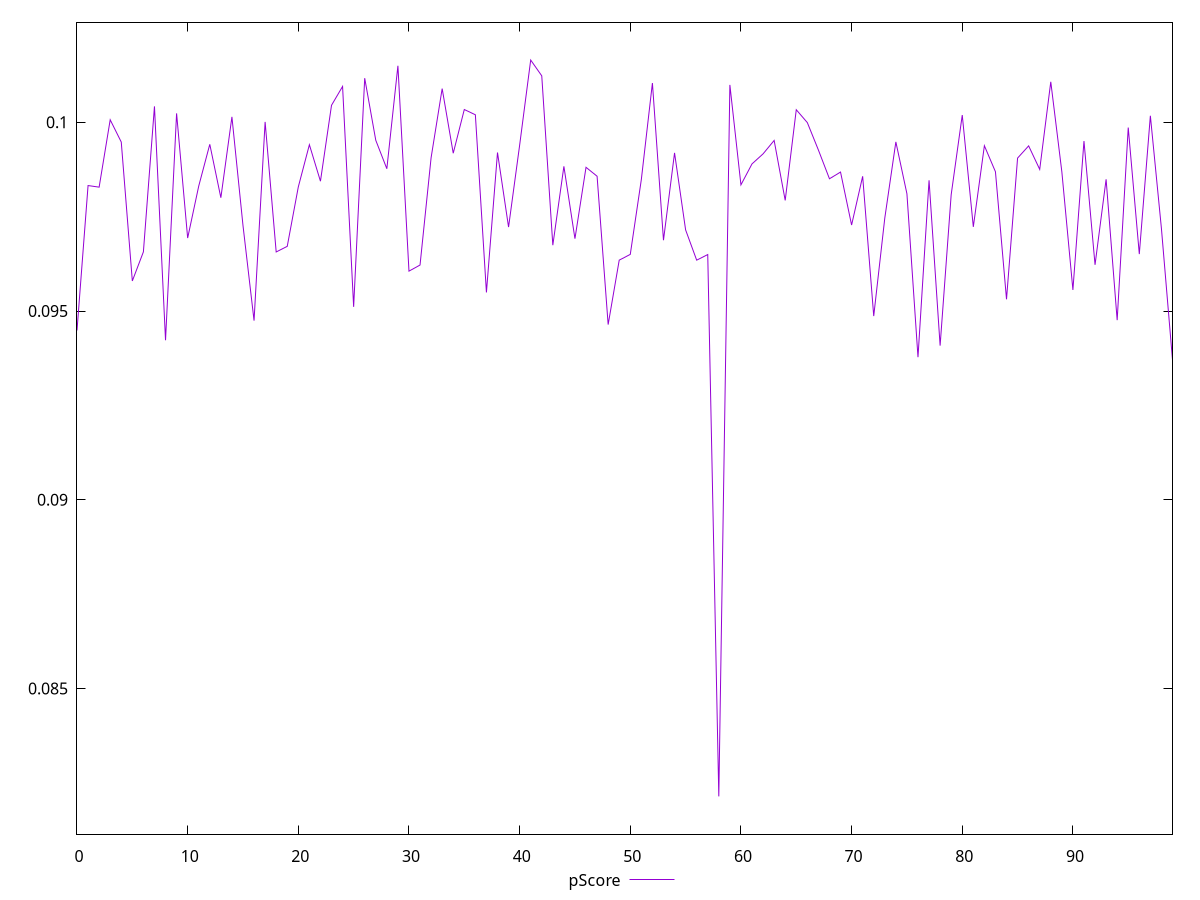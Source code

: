 reset

$pScore <<EOF
0 0.09448693542778636
1 0.0983255623236462
2 0.09828300525278671
3 0.10006768516057091
4 0.0994777503978409
5 0.09579799581717019
6 0.09656889784944561
7 0.10042251149710857
8 0.0942278598425414
9 0.10023724574996407
10 0.09693466320810035
11 0.09831073798224838
12 0.09941823480071887
13 0.09800252030951062
14 0.10014460996004915
15 0.09726738380086708
16 0.09474639594856904
17 0.10001191931251768
18 0.09656603487748527
19 0.0967151422420856
20 0.09828921783544375
21 0.09940729210369187
22 0.09844065418719133
23 0.10045160814762283
24 0.10095093828676571
25 0.09511280868822475
26 0.10116988652441844
27 0.09952478887881933
28 0.09877054825715864
29 0.10149832998794267
30 0.09605821647246165
31 0.09622036120913013
32 0.09906302393111321
33 0.10089295131950599
34 0.09918195920466877
35 0.10033958429985057
36 0.10020048799675485
37 0.09549436047834758
38 0.09920043485322283
39 0.097225051969276
40 0.09939246649066313
41 0.10165035752321272
42 0.10123186554563945
43 0.09674547867448524
44 0.09883370443001305
45 0.09691771449306363
46 0.09880883581239974
47 0.09857174060099427
48 0.09464215642135732
49 0.09634937038038216
50 0.09650202791625978
51 0.09848744258250208
52 0.10104144334957155
53 0.09687709233338271
54 0.0991904066738526
55 0.09715068252515646
56 0.09634865629534217
57 0.09649741996634326
58 0.08214304372099279
59 0.10099222011315895
60 0.09834369071031102
61 0.09889899637866317
62 0.09916522079769685
63 0.09952035990413127
64 0.09793225336071415
65 0.10033388585587916
66 0.09999303376885732
67 0.09926701012937744
68 0.09850501954126895
69 0.0986831011032937
70 0.09727944154201468
71 0.09857080474922081
72 0.09486786172180545
73 0.0974634999396321
74 0.09948174681689159
75 0.09810680708255337
76 0.09377950198835183
77 0.09846485347980793
78 0.0940840736170841
79 0.0980839973195794
80 0.10019252400852297
81 0.09723127883595956
82 0.09938046335279815
83 0.09869107920113218
84 0.09531290507164158
85 0.09905279921169141
86 0.09937633455803901
87 0.09875316293668396
88 0.10107380283242712
89 0.09869031135550527
90 0.0955601554904199
91 0.09950377966096452
92 0.09622569213937704
93 0.09849069910651442
94 0.09475994398800841
95 0.09986113129215635
96 0.09651004839696936
97 0.10017467318385148
98 0.09718569155077356
99 0.09370562193225962
EOF

set key outside below
set xrange [0:99]
set yrange [0.08114304372099279:0.10265035752321272]
set trange [0.08114304372099279:0.10265035752321272]
set terminal svg size 640, 500 enhanced background rgb 'white'
set output "report_00018_2021-02-10T15-25-16.877Z/interactive/samples/pages/pScore/values.svg"

plot $pScore title "pScore" with line

reset
